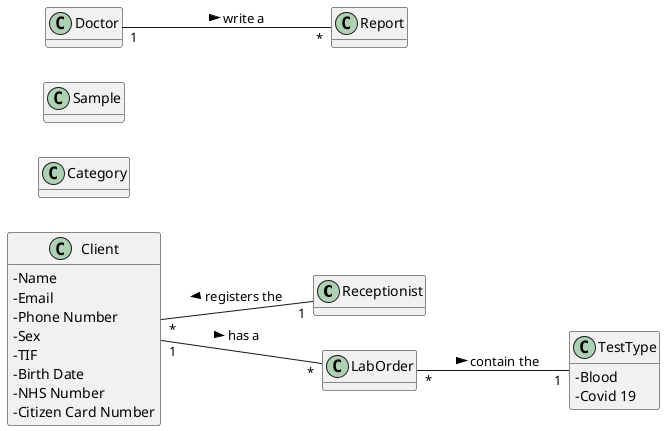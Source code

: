 @startuml
'https://plantuml.com/class-diagram

hide methods
left to right direction
skinparam classAttributeIconSize 0

class Receptionist {

}

class Client {
 - Name
 - Email
 - Phone Number
 - Sex
 - TIF
 - Birth Date
 - NHS Number
 - Citizen Card Number

}

class LabOrder {

}

class Category {

}

class TestType {
- Blood
- Covid 19
}

class Sample {

}

class Doctor {

}

class Report {
}

Client "*" -- "1" Receptionist: registers the <
LabOrder "*" -- "1" TestType: contain the >
Client "1" -- "*" LabOrder: has a >
Doctor "1" -- "*" Report: write a >
@enduml